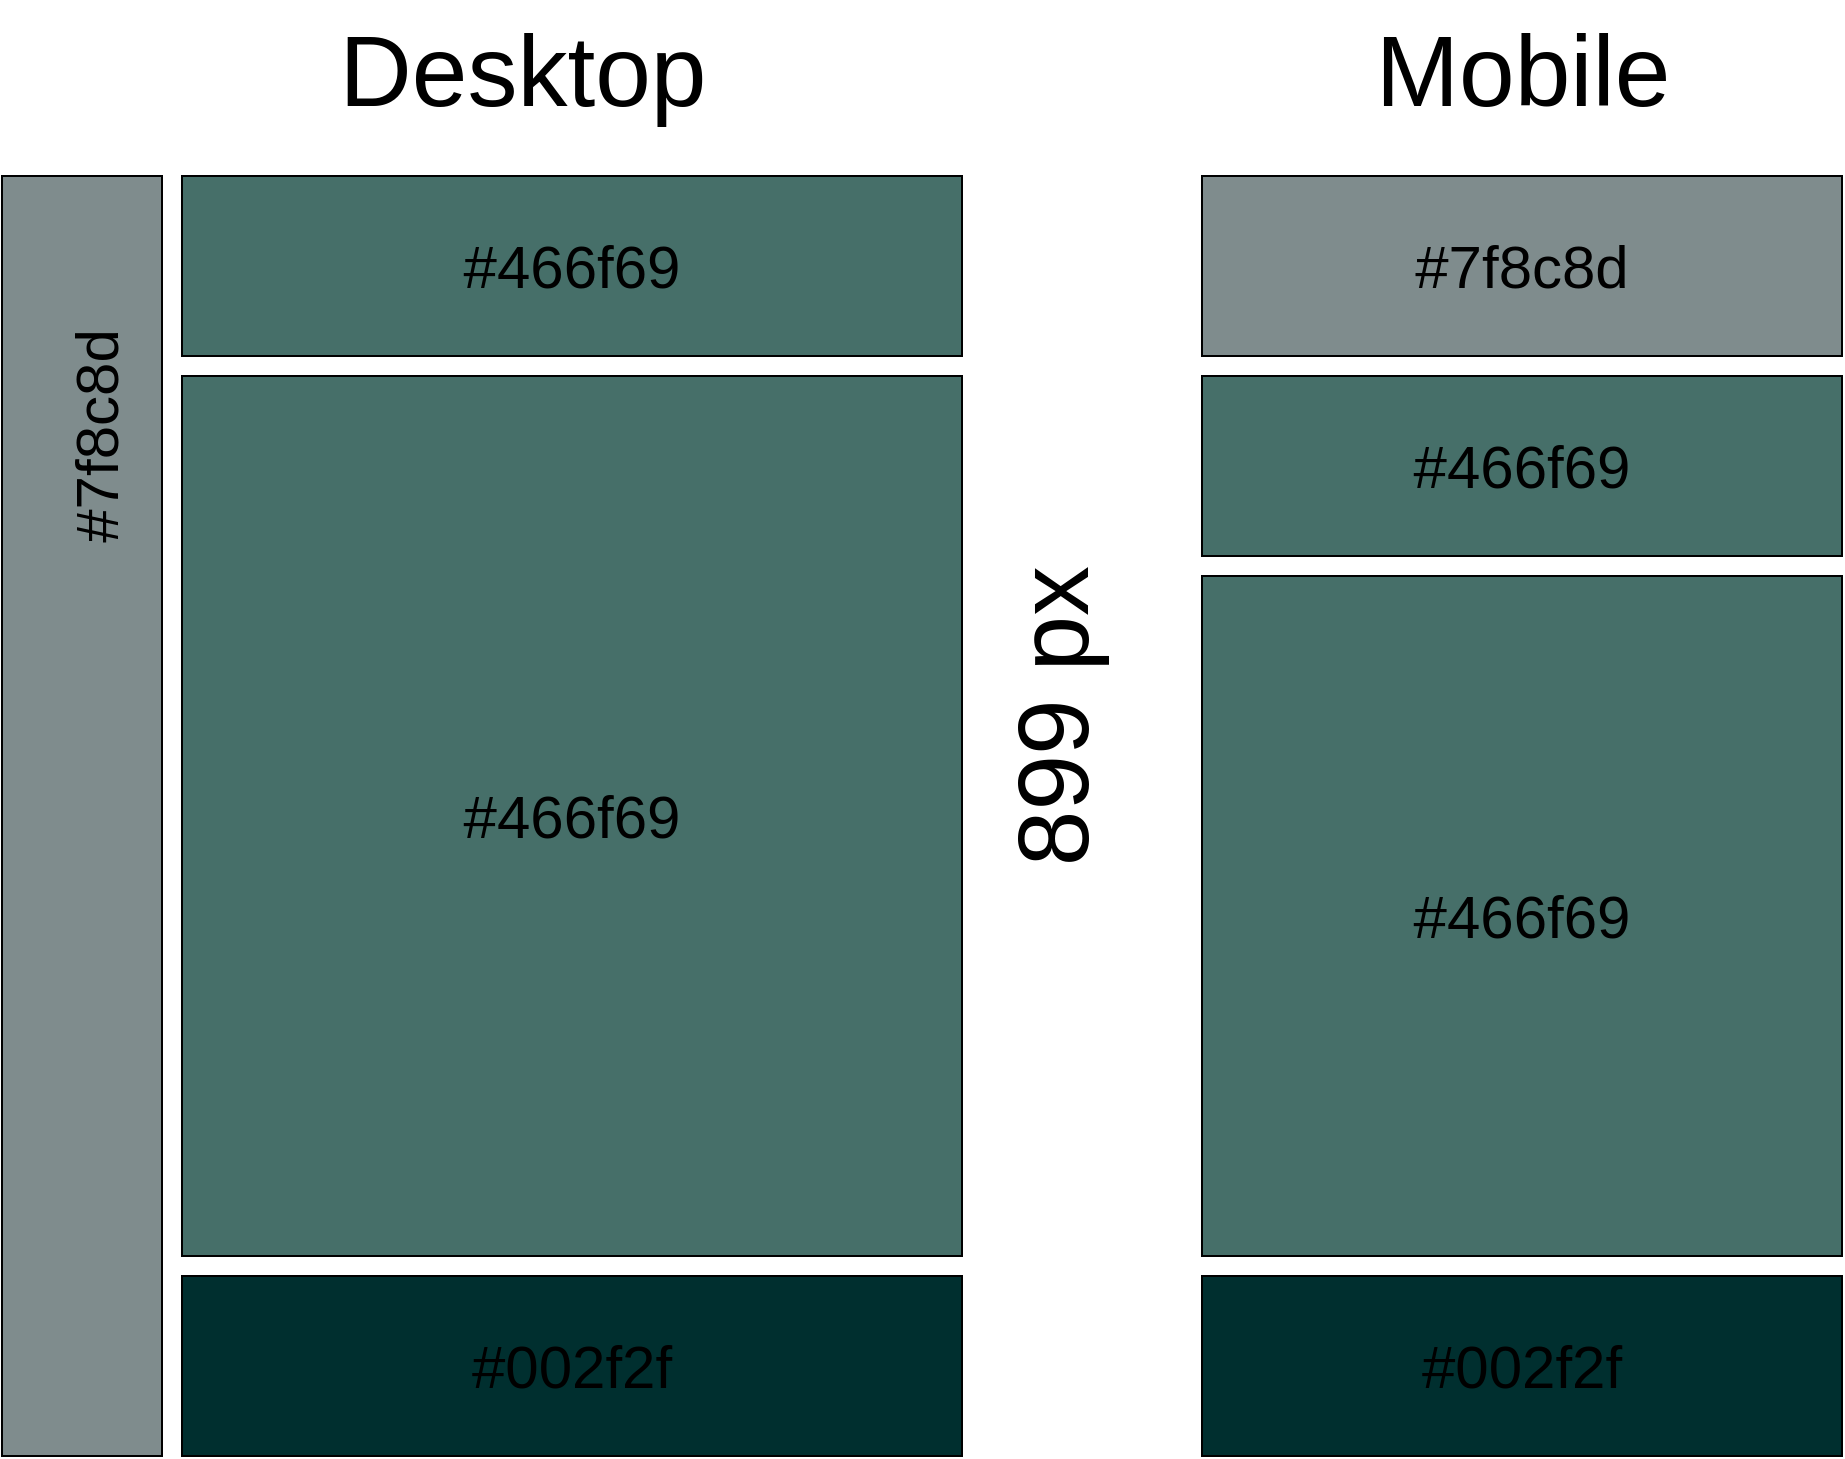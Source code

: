 <mxfile version="13.6.2" type="device"><diagram id="rirAeHCGFsjVXSaRU02J" name="Page-1"><mxGraphModel dx="1656" dy="962" grid="1" gridSize="10" guides="1" tooltips="1" connect="1" arrows="1" fold="1" page="1" pageScale="1" pageWidth="1169" pageHeight="1654" math="0" shadow="0"><root><mxCell id="0"/><mxCell id="1" parent="0"/><mxCell id="qRbiOHDcXCFC-ekreATI-1" value="" style="rounded=0;whiteSpace=wrap;html=1;fillColor=#7f8c8d;" vertex="1" parent="1"><mxGeometry x="40" y="88" width="80" height="640" as="geometry"/></mxCell><mxCell id="qRbiOHDcXCFC-ekreATI-2" value="&lt;span style=&quot;font-size: 30px&quot;&gt;#466f69&lt;/span&gt;" style="rounded=0;whiteSpace=wrap;html=1;fillColor=#466f69;" vertex="1" parent="1"><mxGeometry x="130" y="88" width="390" height="90" as="geometry"/></mxCell><mxCell id="qRbiOHDcXCFC-ekreATI-3" value="&lt;span style=&quot;font-size: 30px&quot;&gt;#466f69&lt;/span&gt;" style="rounded=0;whiteSpace=wrap;html=1;fillColor=#466f69;" vertex="1" parent="1"><mxGeometry x="130" y="188" width="390" height="440" as="geometry"/></mxCell><mxCell id="qRbiOHDcXCFC-ekreATI-4" value="899 px" style="text;html=1;strokeColor=none;fillColor=none;align=center;verticalAlign=middle;whiteSpace=wrap;rounded=0;fontSize=50;rotation=-90;" vertex="1" parent="1"><mxGeometry x="480" y="348" width="170" height="20" as="geometry"/></mxCell><mxCell id="qRbiOHDcXCFC-ekreATI-5" value="&lt;span style=&quot;font-size: 30px&quot;&gt;#7f8c8d&lt;/span&gt;" style="rounded=0;whiteSpace=wrap;html=1;fillColor=#7f8c8d;" vertex="1" parent="1"><mxGeometry x="640" y="88" width="320" height="90" as="geometry"/></mxCell><mxCell id="qRbiOHDcXCFC-ekreATI-6" value="&lt;span style=&quot;font-size: 30px&quot;&gt;#466f69&lt;/span&gt;" style="rounded=0;whiteSpace=wrap;html=1;fillColor=#466f69;" vertex="1" parent="1"><mxGeometry x="640" y="188" width="320" height="90" as="geometry"/></mxCell><mxCell id="qRbiOHDcXCFC-ekreATI-7" value="&lt;span style=&quot;font-size: 30px&quot;&gt;#466f69&lt;/span&gt;" style="rounded=0;whiteSpace=wrap;html=1;fillColor=#466f69;" vertex="1" parent="1"><mxGeometry x="640" y="288" width="320" height="340" as="geometry"/></mxCell><mxCell id="qRbiOHDcXCFC-ekreATI-8" value="&lt;font style=&quot;font-size: 30px&quot;&gt;#002f2f&lt;/font&gt;" style="rounded=0;whiteSpace=wrap;html=1;fillColor=#002f2f;" vertex="1" parent="1"><mxGeometry x="640" y="638" width="320" height="90" as="geometry"/></mxCell><mxCell id="qRbiOHDcXCFC-ekreATI-9" value="&lt;font style=&quot;font-size: 30px&quot;&gt;#002f2f&lt;/font&gt;" style="rounded=0;whiteSpace=wrap;html=1;fillColor=#002f2f;" vertex="1" parent="1"><mxGeometry x="130" y="638" width="390" height="90" as="geometry"/></mxCell><mxCell id="qRbiOHDcXCFC-ekreATI-10" value="&lt;span style=&quot;font-size: 30px&quot;&gt;#7f8c8d&lt;/span&gt;" style="text;html=1;strokeColor=none;fillColor=none;align=center;verticalAlign=middle;whiteSpace=wrap;rounded=0;fontSize=50;rotation=-90;" vertex="1" parent="1"><mxGeometry x="60" y="208" width="40" height="20" as="geometry"/></mxCell><mxCell id="qRbiOHDcXCFC-ekreATI-12" value="Desktop" style="text;html=1;align=center;verticalAlign=middle;resizable=0;points=[];autosize=1;fontSize=50;" vertex="1" parent="1"><mxGeometry x="200" width="200" height="70" as="geometry"/></mxCell><mxCell id="qRbiOHDcXCFC-ekreATI-13" value="Mobile" style="text;html=1;align=center;verticalAlign=middle;resizable=0;points=[];autosize=1;fontSize=50;" vertex="1" parent="1"><mxGeometry x="720" width="160" height="70" as="geometry"/></mxCell></root></mxGraphModel></diagram></mxfile>